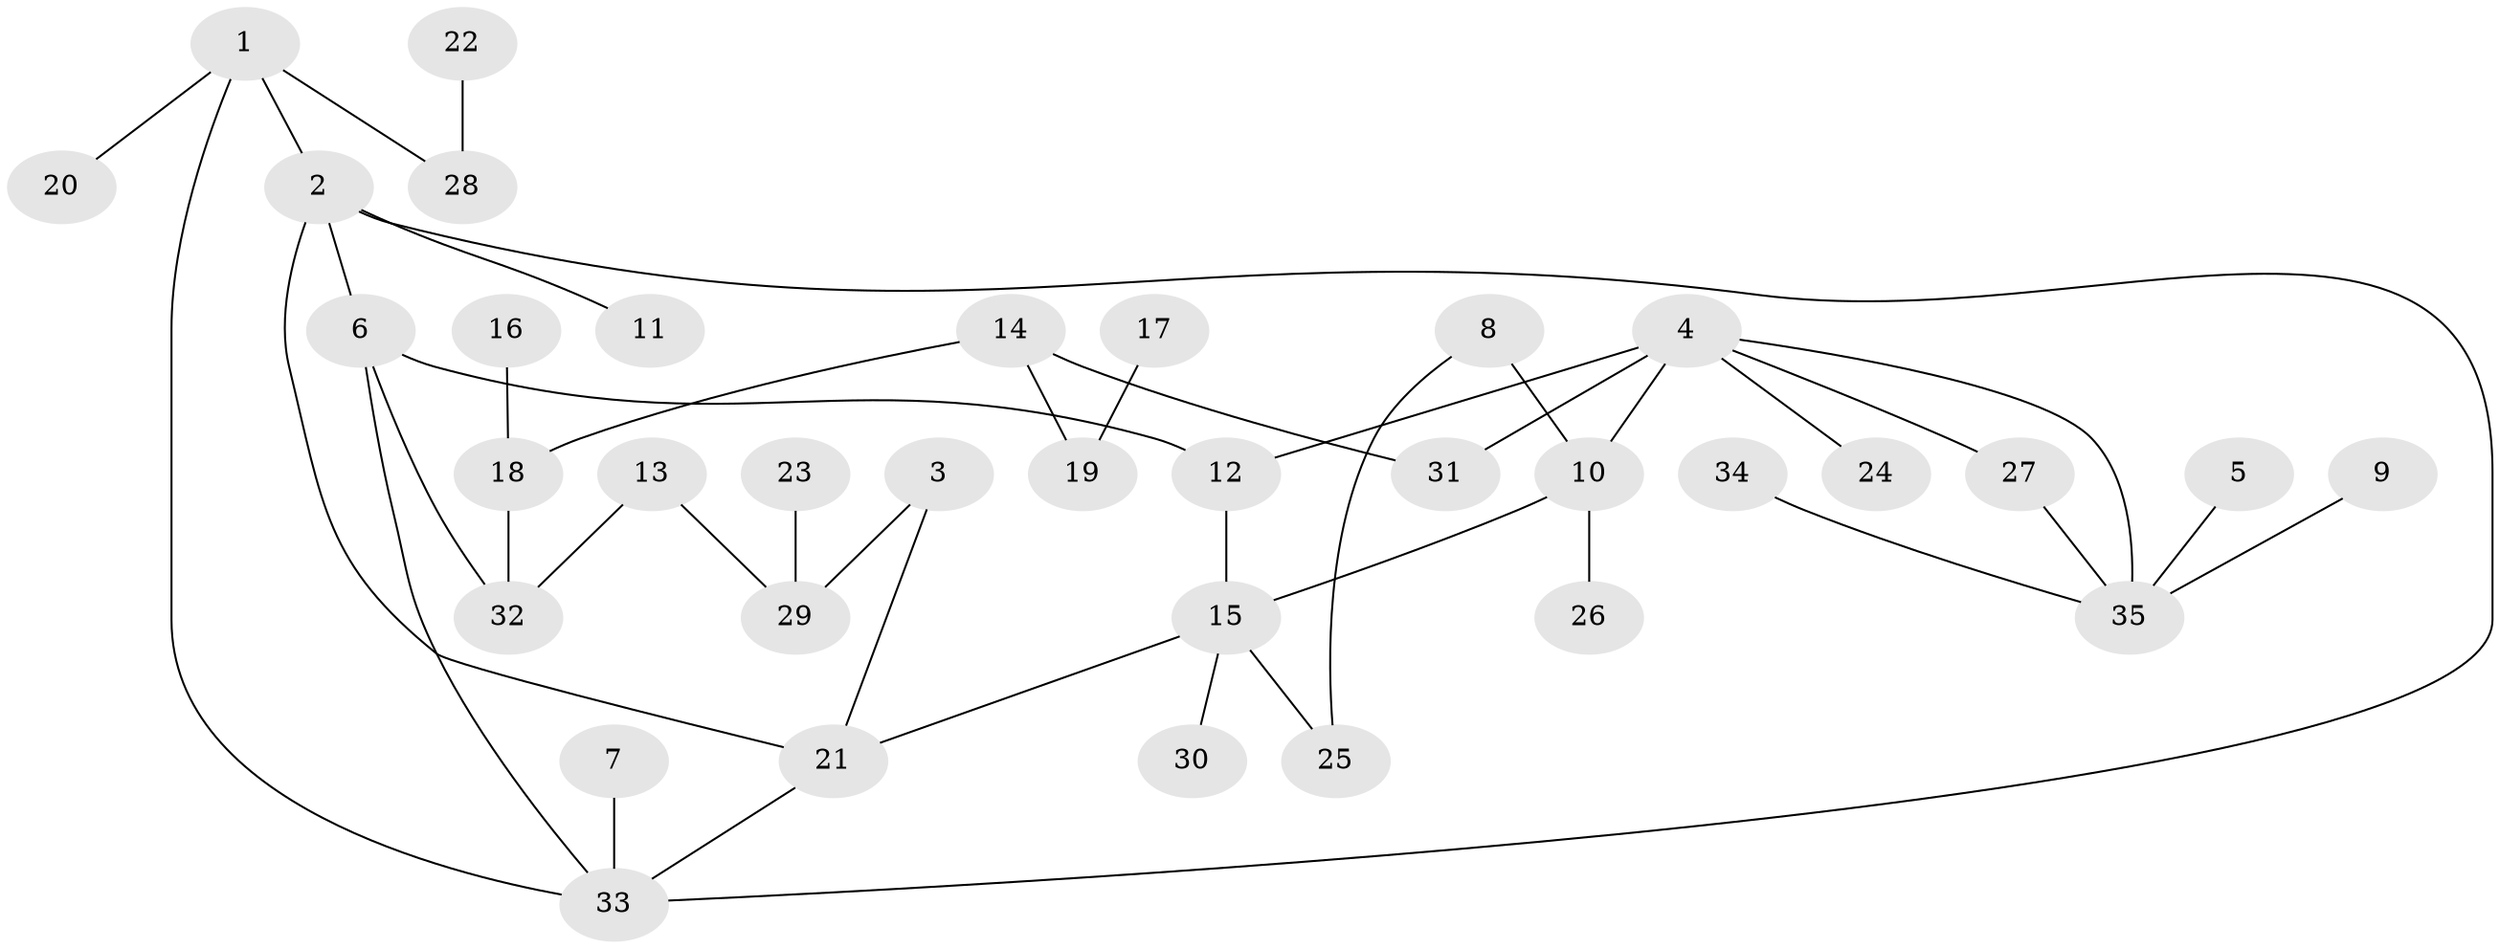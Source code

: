 // original degree distribution, {6: 0.05714285714285714, 4: 0.08571428571428572, 5: 0.04285714285714286, 3: 0.14285714285714285, 2: 0.22857142857142856, 1: 0.44285714285714284}
// Generated by graph-tools (version 1.1) at 2025/01/03/09/25 03:01:09]
// undirected, 35 vertices, 43 edges
graph export_dot {
graph [start="1"]
  node [color=gray90,style=filled];
  1;
  2;
  3;
  4;
  5;
  6;
  7;
  8;
  9;
  10;
  11;
  12;
  13;
  14;
  15;
  16;
  17;
  18;
  19;
  20;
  21;
  22;
  23;
  24;
  25;
  26;
  27;
  28;
  29;
  30;
  31;
  32;
  33;
  34;
  35;
  1 -- 2 [weight=1.0];
  1 -- 20 [weight=1.0];
  1 -- 28 [weight=1.0];
  1 -- 33 [weight=1.0];
  2 -- 6 [weight=1.0];
  2 -- 11 [weight=1.0];
  2 -- 21 [weight=1.0];
  2 -- 33 [weight=1.0];
  3 -- 21 [weight=1.0];
  3 -- 29 [weight=1.0];
  4 -- 10 [weight=1.0];
  4 -- 12 [weight=1.0];
  4 -- 24 [weight=1.0];
  4 -- 27 [weight=1.0];
  4 -- 31 [weight=1.0];
  4 -- 35 [weight=1.0];
  5 -- 35 [weight=1.0];
  6 -- 12 [weight=1.0];
  6 -- 32 [weight=1.0];
  6 -- 33 [weight=1.0];
  7 -- 33 [weight=1.0];
  8 -- 10 [weight=1.0];
  8 -- 25 [weight=1.0];
  9 -- 35 [weight=1.0];
  10 -- 15 [weight=1.0];
  10 -- 26 [weight=1.0];
  12 -- 15 [weight=1.0];
  13 -- 29 [weight=1.0];
  13 -- 32 [weight=1.0];
  14 -- 18 [weight=1.0];
  14 -- 19 [weight=1.0];
  14 -- 31 [weight=1.0];
  15 -- 21 [weight=1.0];
  15 -- 25 [weight=1.0];
  15 -- 30 [weight=1.0];
  16 -- 18 [weight=1.0];
  17 -- 19 [weight=1.0];
  18 -- 32 [weight=1.0];
  21 -- 33 [weight=1.0];
  22 -- 28 [weight=1.0];
  23 -- 29 [weight=1.0];
  27 -- 35 [weight=1.0];
  34 -- 35 [weight=1.0];
}
